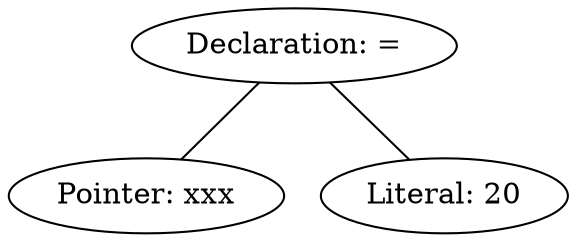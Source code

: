 graph ast {
0.0 [label="Declaration: ="]
1.1 [label="Pointer: xxx"]
1.2 [label="Literal: 20"]

0.0--1.1
0.0--1.2
}